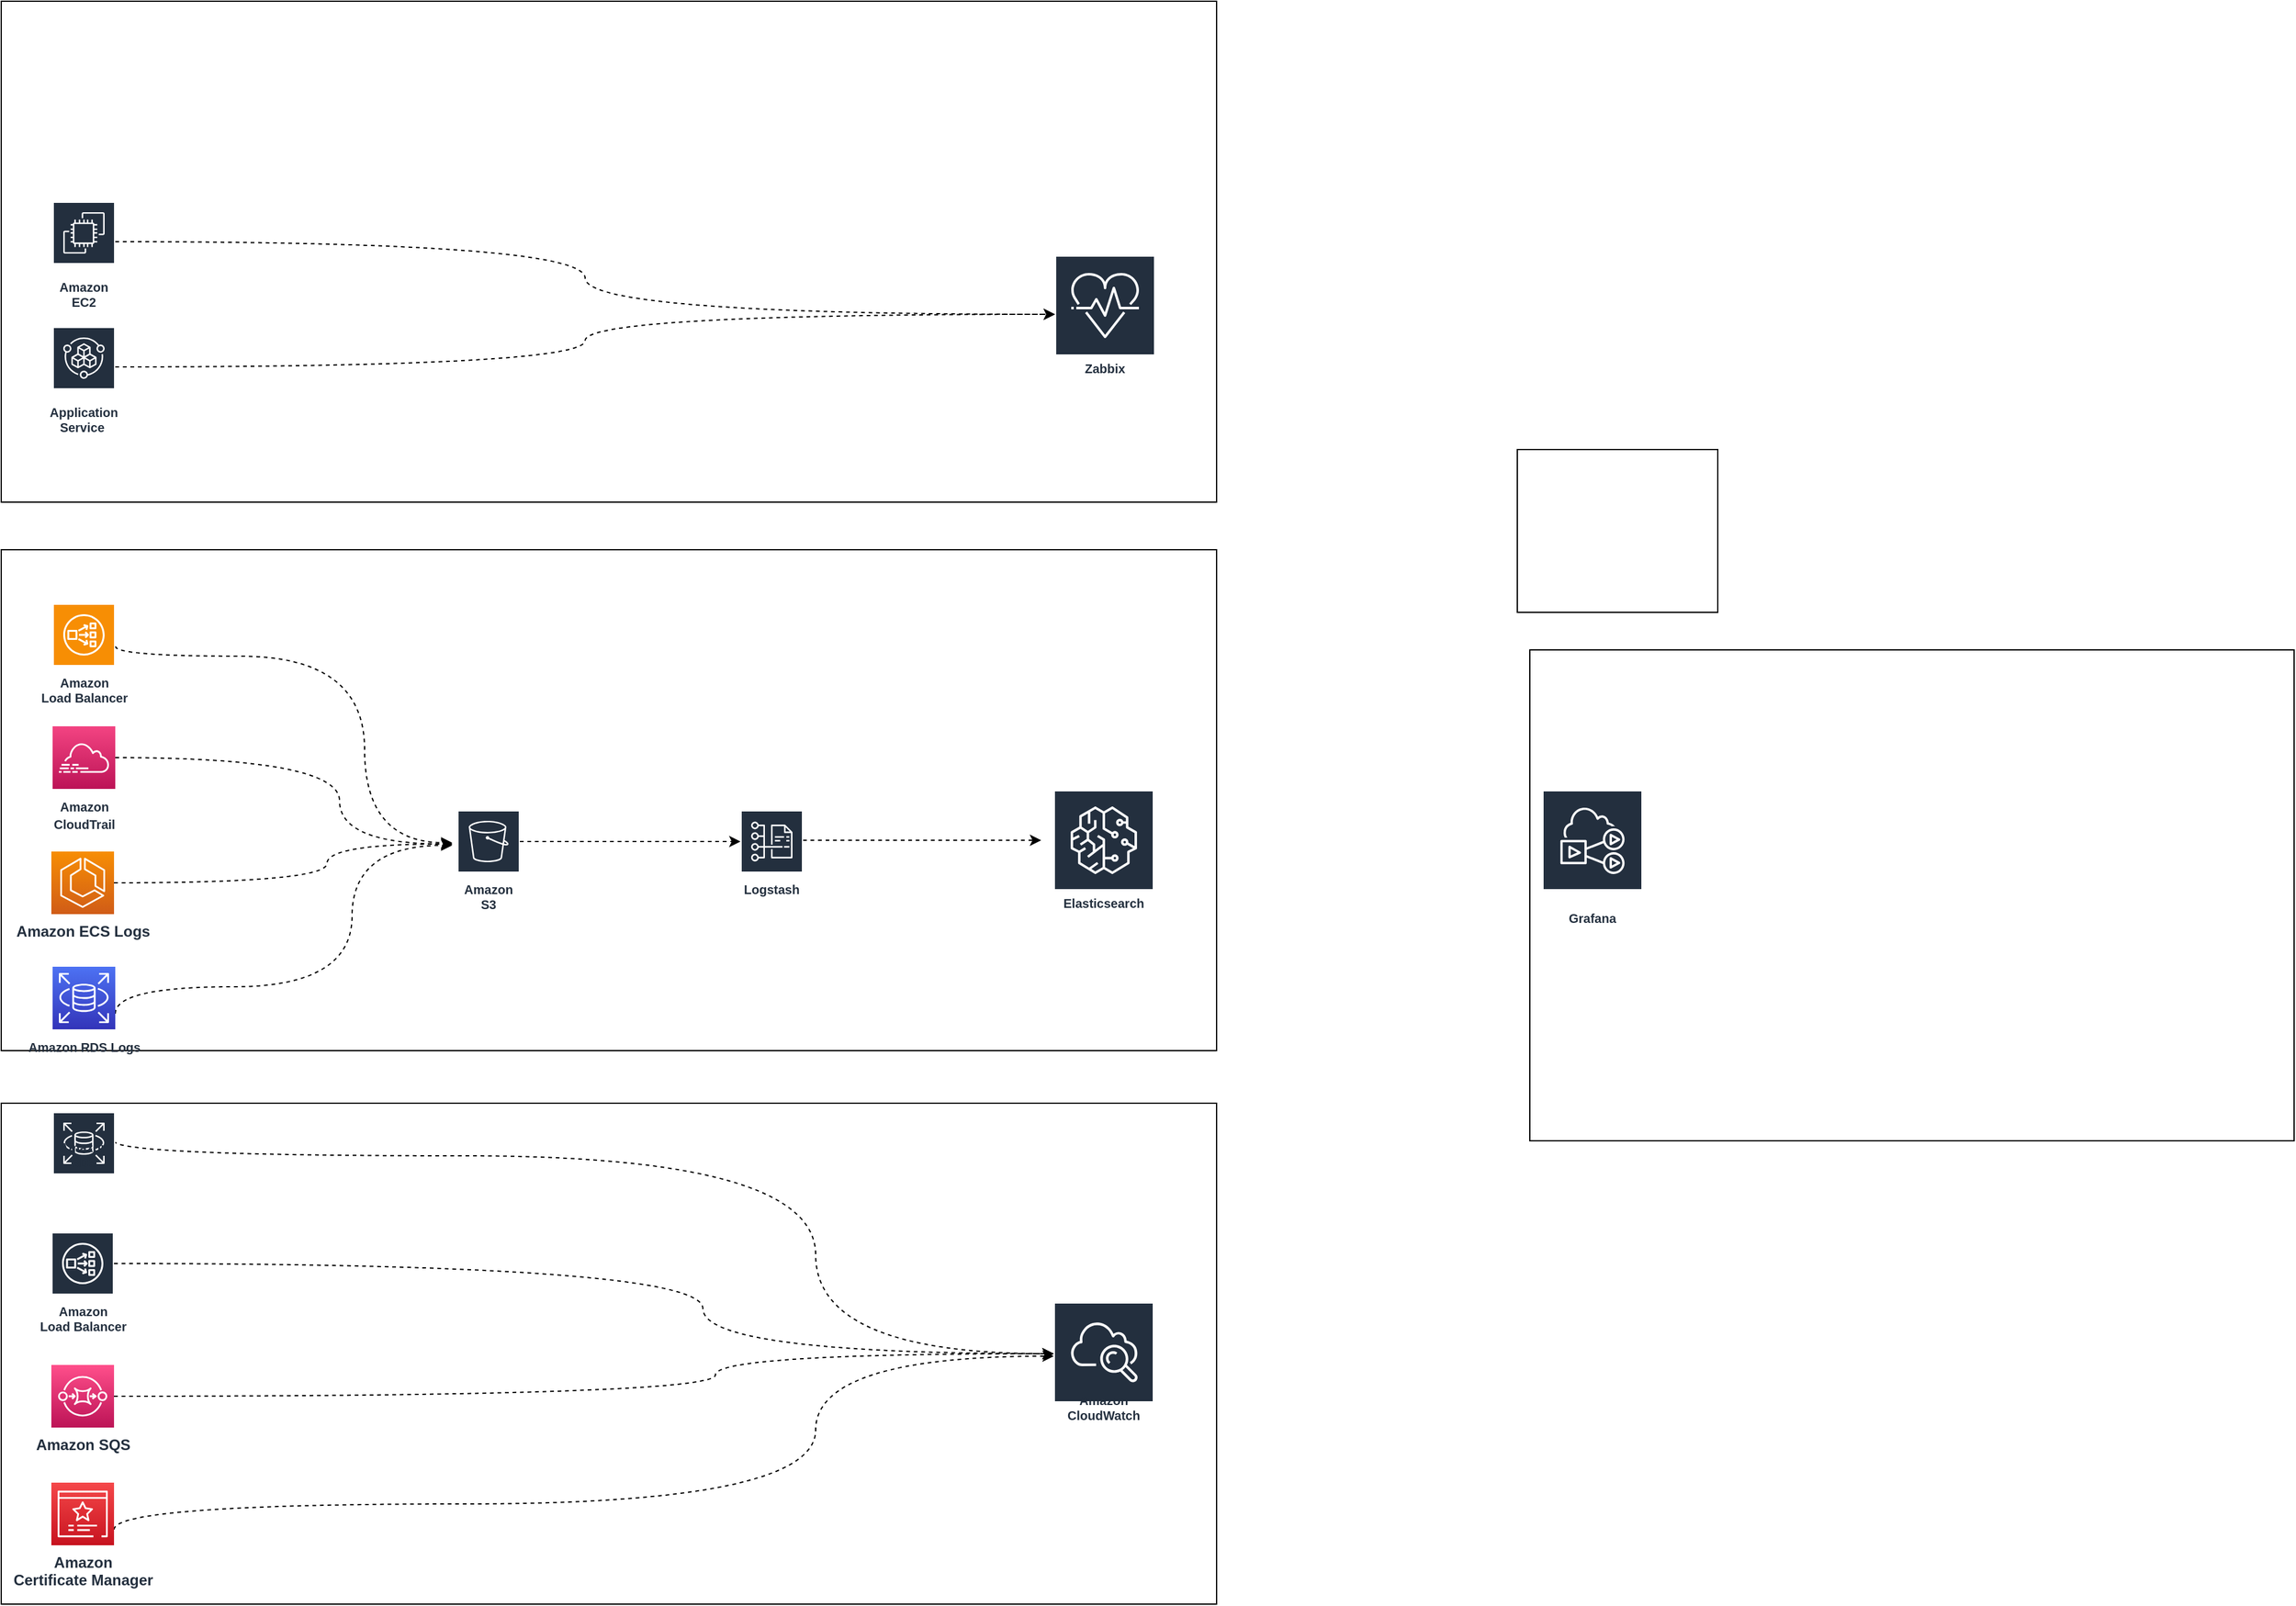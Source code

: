 <mxfile version="20.2.8" type="github">
  <diagram id="tJY2ODOWQmyJSE9CdAt4" name="第 1 页">
    <mxGraphModel dx="1970" dy="2352" grid="1" gridSize="10" guides="1" tooltips="1" connect="1" arrows="1" fold="1" page="1" pageScale="1" pageWidth="827" pageHeight="1169" math="0" shadow="0">
      <root>
        <mxCell id="0" />
        <mxCell id="1" parent="0" />
        <mxCell id="pdvtcB01t5W5UgY1sVy7-90" value="" style="rounded=0;whiteSpace=wrap;html=1;strokeColor=#000000;fillColor=#FFFFFF;" vertex="1" parent="1">
          <mxGeometry y="-160" width="970" height="400" as="geometry" />
        </mxCell>
        <mxCell id="pdvtcB01t5W5UgY1sVy7-89" value="" style="rounded=0;whiteSpace=wrap;html=1;strokeColor=#000000;fillColor=#FFFFFF;" vertex="1" parent="1">
          <mxGeometry y="278" width="970" height="400" as="geometry" />
        </mxCell>
        <mxCell id="pdvtcB01t5W5UgY1sVy7-62" value="" style="rounded=0;whiteSpace=wrap;html=1;strokeColor=#000000;fillColor=#FFFFFF;" vertex="1" parent="1">
          <mxGeometry y="720" width="970" height="400" as="geometry" />
        </mxCell>
        <mxCell id="pdvtcB01t5W5UgY1sVy7-50" value="" style="rounded=0;whiteSpace=wrap;html=1;strokeColor=#000000;fillColor=#FFFFFF;" vertex="1" parent="1">
          <mxGeometry x="1210" y="198" width="160" height="130" as="geometry" />
        </mxCell>
        <mxCell id="pdvtcB01t5W5UgY1sVy7-47" value="" style="rounded=0;whiteSpace=wrap;html=1;strokeColor=#000000;fillColor=#FFFFFF;" vertex="1" parent="1">
          <mxGeometry x="1220" y="358" width="610" height="392" as="geometry" />
        </mxCell>
        <mxCell id="G7RzPLKMRkM8X4vD6-xc-2" value="Amazon CloudWatch" style="sketch=0;outlineConnect=0;fontColor=#232F3E;gradientColor=none;strokeColor=#ffffff;fillColor=#232F3E;dashed=0;verticalLabelPosition=middle;verticalAlign=bottom;align=center;html=1;whiteSpace=wrap;fontSize=10;fontStyle=1;spacing=3;shape=mxgraph.aws4.productIcon;prIcon=mxgraph.aws4.cloudwatch;" parent="1" vertex="1">
          <mxGeometry x="840" y="879" width="80" height="100" as="geometry" />
        </mxCell>
        <mxCell id="pdvtcB01t5W5UgY1sVy7-66" style="edgeStyle=orthogonalEdgeStyle;curved=1;rounded=0;jumpStyle=arc;orthogonalLoop=1;jettySize=auto;html=1;dashed=1;" edge="1" parent="1" source="G7RzPLKMRkM8X4vD6-xc-5" target="G7RzPLKMRkM8X4vD6-xc-17">
          <mxGeometry relative="1" as="geometry">
            <Array as="points">
              <mxPoint x="466" y="32" />
              <mxPoint x="466" y="90" />
            </Array>
          </mxGeometry>
        </mxCell>
        <mxCell id="G7RzPLKMRkM8X4vD6-xc-5" value="Amazon EC2" style="sketch=0;outlineConnect=0;fontColor=#232F3E;gradientColor=none;strokeColor=#ffffff;fillColor=#232F3E;dashed=0;verticalLabelPosition=middle;verticalAlign=bottom;align=center;html=1;whiteSpace=wrap;fontSize=10;fontStyle=1;spacing=3;shape=mxgraph.aws4.productIcon;prIcon=mxgraph.aws4.ec2;" parent="1" vertex="1">
          <mxGeometry x="41" width="50" height="90" as="geometry" />
        </mxCell>
        <mxCell id="pdvtcB01t5W5UgY1sVy7-67" style="edgeStyle=orthogonalEdgeStyle;curved=1;rounded=0;jumpStyle=arc;orthogonalLoop=1;jettySize=auto;html=1;dashed=1;" edge="1" parent="1" source="G7RzPLKMRkM8X4vD6-xc-9" target="G7RzPLKMRkM8X4vD6-xc-17">
          <mxGeometry relative="1" as="geometry">
            <Array as="points">
              <mxPoint x="466" y="132" />
              <mxPoint x="466" y="90" />
            </Array>
          </mxGeometry>
        </mxCell>
        <mxCell id="G7RzPLKMRkM8X4vD6-xc-9" value="Application Service&amp;nbsp;" style="sketch=0;outlineConnect=0;fontColor=#232F3E;gradientColor=none;strokeColor=#ffffff;fillColor=#232F3E;dashed=0;verticalLabelPosition=middle;verticalAlign=bottom;align=center;html=1;whiteSpace=wrap;fontSize=10;fontStyle=1;spacing=3;shape=mxgraph.aws4.productIcon;prIcon=mxgraph.aws4.service_catalog;" parent="1" vertex="1">
          <mxGeometry x="41" y="100" width="50" height="90" as="geometry" />
        </mxCell>
        <mxCell id="pdvtcB01t5W5UgY1sVy7-83" style="edgeStyle=orthogonalEdgeStyle;curved=1;rounded=0;jumpStyle=arc;orthogonalLoop=1;jettySize=auto;html=1;dashed=1;" edge="1" parent="1" source="G7RzPLKMRkM8X4vD6-xc-12" target="G7RzPLKMRkM8X4vD6-xc-2">
          <mxGeometry relative="1" as="geometry">
            <mxPoint x="830" y="920" as="targetPoint" />
            <Array as="points">
              <mxPoint x="560" y="848" />
              <mxPoint x="560" y="920" />
            </Array>
          </mxGeometry>
        </mxCell>
        <mxCell id="G7RzPLKMRkM8X4vD6-xc-12" value="Amazon&lt;br&gt;Load Balancer" style="sketch=0;outlineConnect=0;fontColor=#232F3E;gradientColor=none;strokeColor=#ffffff;fillColor=#232F3E;dashed=0;verticalLabelPosition=bottom;verticalAlign=top;align=center;html=1;fontSize=10;fontStyle=1;spacing=3;shape=mxgraph.aws4.productIcon;prIcon=mxgraph.aws4.network_load_balancer;labelPosition=center;" parent="1" vertex="1">
          <mxGeometry x="40" y="823" width="50" height="50" as="geometry" />
        </mxCell>
        <mxCell id="pdvtcB01t5W5UgY1sVy7-80" style="edgeStyle=orthogonalEdgeStyle;curved=1;rounded=0;jumpStyle=arc;orthogonalLoop=1;jettySize=auto;html=1;dashed=1;" edge="1" parent="1" source="G7RzPLKMRkM8X4vD6-xc-13" target="G7RzPLKMRkM8X4vD6-xc-15">
          <mxGeometry relative="1" as="geometry" />
        </mxCell>
        <mxCell id="G7RzPLKMRkM8X4vD6-xc-13" value="&lt;span style=&quot;background-color: rgb(255, 255, 255);&quot;&gt;Amazon S3&lt;/span&gt;" style="sketch=0;outlineConnect=0;fontColor=#232F3E;gradientColor=none;strokeColor=#ffffff;fillColor=#232F3E;dashed=0;verticalLabelPosition=bottom;verticalAlign=top;align=center;html=1;whiteSpace=wrap;fontSize=10;fontStyle=1;spacing=3;shape=mxgraph.aws4.productIcon;prIcon=mxgraph.aws4.s3;labelPosition=center;" parent="1" vertex="1">
          <mxGeometry x="364" y="486" width="50" height="50" as="geometry" />
        </mxCell>
        <mxCell id="pdvtcB01t5W5UgY1sVy7-81" style="edgeStyle=orthogonalEdgeStyle;curved=1;rounded=0;jumpStyle=arc;orthogonalLoop=1;jettySize=auto;html=1;dashed=1;" edge="1" parent="1" source="G7RzPLKMRkM8X4vD6-xc-15">
          <mxGeometry relative="1" as="geometry">
            <mxPoint x="830" y="510" as="targetPoint" />
            <Array as="points">
              <mxPoint x="710" y="510" />
              <mxPoint x="710" y="510" />
            </Array>
          </mxGeometry>
        </mxCell>
        <mxCell id="G7RzPLKMRkM8X4vD6-xc-15" value="Logstash" style="sketch=0;outlineConnect=0;fontColor=#232F3E;gradientColor=none;strokeColor=#ffffff;fillColor=#232F3E;dashed=0;verticalLabelPosition=bottom;verticalAlign=top;align=center;html=1;whiteSpace=wrap;fontSize=10;fontStyle=1;spacing=3;shape=mxgraph.aws4.productIcon;prIcon=mxgraph.aws4.cost_and_usage_report;labelPosition=center;" parent="1" vertex="1">
          <mxGeometry x="590" y="486" width="50" height="50" as="geometry" />
        </mxCell>
        <mxCell id="G7RzPLKMRkM8X4vD6-xc-16" value="Elasticsearch" style="sketch=0;outlineConnect=0;fontColor=#232F3E;gradientColor=none;strokeColor=#ffffff;fillColor=#232F3E;dashed=0;verticalLabelPosition=middle;verticalAlign=bottom;align=center;html=1;whiteSpace=wrap;fontSize=10;fontStyle=1;spacing=3;shape=mxgraph.aws4.productIcon;prIcon=mxgraph.aws4.sagemaker;" parent="1" vertex="1">
          <mxGeometry x="840" y="470" width="80" height="100" as="geometry" />
        </mxCell>
        <mxCell id="G7RzPLKMRkM8X4vD6-xc-17" value="Zabbix" style="sketch=0;outlineConnect=0;fontColor=#232F3E;gradientColor=none;strokeColor=#ffffff;fillColor=#232F3E;dashed=0;verticalLabelPosition=middle;verticalAlign=bottom;align=center;html=1;whiteSpace=wrap;fontSize=10;fontStyle=1;spacing=3;shape=mxgraph.aws4.productIcon;prIcon=mxgraph.aws4.personal_health_dashboard;" parent="1" vertex="1">
          <mxGeometry x="841" y="43" width="80" height="100" as="geometry" />
        </mxCell>
        <mxCell id="pdvtcB01t5W5UgY1sVy7-70" style="edgeStyle=orthogonalEdgeStyle;curved=1;rounded=0;jumpStyle=arc;orthogonalLoop=1;jettySize=auto;html=1;dashed=1;" edge="1" parent="1" source="pdvtcB01t5W5UgY1sVy7-30">
          <mxGeometry relative="1" as="geometry">
            <mxPoint x="360" y="513" as="targetPoint" />
            <Array as="points">
              <mxPoint x="260" y="544" />
              <mxPoint x="260" y="513" />
            </Array>
          </mxGeometry>
        </mxCell>
        <mxCell id="pdvtcB01t5W5UgY1sVy7-30" value="&lt;b&gt;Amazon ECS Logs&lt;/b&gt;" style="sketch=0;points=[[0,0,0],[0.25,0,0],[0.5,0,0],[0.75,0,0],[1,0,0],[0,1,0],[0.25,1,0],[0.5,1,0],[0.75,1,0],[1,1,0],[0,0.25,0],[0,0.5,0],[0,0.75,0],[1,0.25,0],[1,0.5,0],[1,0.75,0]];outlineConnect=0;fontColor=#232F3E;gradientColor=#F78E04;gradientDirection=north;fillColor=#D05C17;strokeColor=#ffffff;dashed=0;verticalLabelPosition=bottom;verticalAlign=top;align=center;html=1;fontSize=12;fontStyle=0;shape=mxgraph.aws4.resourceIcon;resIcon=mxgraph.aws4.ecs;" vertex="1" parent="1">
          <mxGeometry x="40" y="519" width="50" height="50" as="geometry" />
        </mxCell>
        <mxCell id="pdvtcB01t5W5UgY1sVy7-88" style="edgeStyle=orthogonalEdgeStyle;curved=1;rounded=0;jumpStyle=arc;orthogonalLoop=1;jettySize=auto;html=1;dashed=1;" edge="1" parent="1" source="pdvtcB01t5W5UgY1sVy7-33">
          <mxGeometry relative="1" as="geometry">
            <mxPoint x="840" y="920" as="targetPoint" />
            <Array as="points">
              <mxPoint x="570" y="954" />
              <mxPoint x="570" y="920" />
            </Array>
          </mxGeometry>
        </mxCell>
        <mxCell id="pdvtcB01t5W5UgY1sVy7-33" value="&lt;b&gt;Amazon SQS&lt;/b&gt;" style="sketch=0;points=[[0,0,0],[0.25,0,0],[0.5,0,0],[0.75,0,0],[1,0,0],[0,1,0],[0.25,1,0],[0.5,1,0],[0.75,1,0],[1,1,0],[0,0.25,0],[0,0.5,0],[0,0.75,0],[1,0.25,0],[1,0.5,0],[1,0.75,0]];outlineConnect=0;fontColor=#232F3E;gradientColor=#FF4F8B;gradientDirection=north;fillColor=#BC1356;strokeColor=#ffffff;dashed=0;verticalLabelPosition=bottom;verticalAlign=top;align=center;html=1;fontSize=12;fontStyle=0;aspect=fixed;shape=mxgraph.aws4.resourceIcon;resIcon=mxgraph.aws4.sqs;" vertex="1" parent="1">
          <mxGeometry x="40" y="929" width="50" height="50" as="geometry" />
        </mxCell>
        <mxCell id="pdvtcB01t5W5UgY1sVy7-71" style="edgeStyle=orthogonalEdgeStyle;curved=1;rounded=0;jumpStyle=arc;orthogonalLoop=1;jettySize=auto;html=1;dashed=1;exitX=1;exitY=0.75;exitDx=0;exitDy=0;exitPerimeter=0;" edge="1" parent="1" source="pdvtcB01t5W5UgY1sVy7-35">
          <mxGeometry relative="1" as="geometry">
            <mxPoint x="360" y="514" as="targetPoint" />
            <mxPoint x="91" y="627.0" as="sourcePoint" />
            <Array as="points">
              <mxPoint x="91" y="627" />
              <mxPoint x="280" y="627" />
              <mxPoint x="280" y="514" />
            </Array>
          </mxGeometry>
        </mxCell>
        <mxCell id="pdvtcB01t5W5UgY1sVy7-35" value="&lt;span style=&quot;font-size: 10px; font-weight: 700;&quot;&gt;Amazon RDS&amp;nbsp;&lt;/span&gt;&lt;span style=&quot;font-size: 10px; font-weight: 700;&quot;&gt;Logs&lt;/span&gt;" style="sketch=0;points=[[0,0,0],[0.25,0,0],[0.5,0,0],[0.75,0,0],[1,0,0],[0,1,0],[0.25,1,0],[0.5,1,0],[0.75,1,0],[1,1,0],[0,0.25,0],[0,0.5,0],[0,0.75,0],[1,0.25,0],[1,0.5,0],[1,0.75,0]];outlineConnect=0;fontColor=#232F3E;gradientColor=#4D72F3;gradientDirection=north;fillColor=#3334B9;strokeColor=#ffffff;dashed=0;verticalLabelPosition=bottom;verticalAlign=top;align=center;html=1;fontSize=12;fontStyle=0;aspect=fixed;shape=mxgraph.aws4.resourceIcon;resIcon=mxgraph.aws4.rds;" vertex="1" parent="1">
          <mxGeometry x="41" y="611" width="50" height="50" as="geometry" />
        </mxCell>
        <mxCell id="pdvtcB01t5W5UgY1sVy7-87" style="edgeStyle=orthogonalEdgeStyle;curved=1;rounded=0;jumpStyle=arc;orthogonalLoop=1;jettySize=auto;html=1;dashed=1;exitX=1;exitY=0.75;exitDx=0;exitDy=0;exitPerimeter=0;" edge="1" parent="1" source="pdvtcB01t5W5UgY1sVy7-37">
          <mxGeometry relative="1" as="geometry">
            <mxPoint x="840" y="922" as="targetPoint" />
            <mxPoint x="90" y="1040" as="sourcePoint" />
            <Array as="points">
              <mxPoint x="90" y="1040" />
              <mxPoint x="650" y="1040" />
              <mxPoint x="650" y="922" />
            </Array>
          </mxGeometry>
        </mxCell>
        <mxCell id="pdvtcB01t5W5UgY1sVy7-37" value="&lt;b&gt;Amazon&lt;br&gt;Certificate Manager&lt;/b&gt;" style="sketch=0;points=[[0,0,0],[0.25,0,0],[0.5,0,0],[0.75,0,0],[1,0,0],[0,1,0],[0.25,1,0],[0.5,1,0],[0.75,1,0],[1,1,0],[0,0.25,0],[0,0.5,0],[0,0.75,0],[1,0.25,0],[1,0.5,0],[1,0.75,0]];outlineConnect=0;fontColor=#232F3E;gradientColor=#F54749;gradientDirection=north;fillColor=#C7131F;strokeColor=#ffffff;dashed=0;verticalLabelPosition=bottom;verticalAlign=top;align=center;html=1;fontSize=12;fontStyle=0;aspect=fixed;shape=mxgraph.aws4.resourceIcon;resIcon=mxgraph.aws4.certificate_manager_3;" vertex="1" parent="1">
          <mxGeometry x="40" y="1023" width="50" height="50" as="geometry" />
        </mxCell>
        <mxCell id="pdvtcB01t5W5UgY1sVy7-69" style="edgeStyle=orthogonalEdgeStyle;curved=1;rounded=0;jumpStyle=arc;orthogonalLoop=1;jettySize=auto;html=1;dashed=1;" edge="1" parent="1" source="pdvtcB01t5W5UgY1sVy7-39">
          <mxGeometry relative="1" as="geometry">
            <mxPoint x="360" y="513" as="targetPoint" />
            <Array as="points">
              <mxPoint x="270" y="444" />
              <mxPoint x="270" y="513" />
            </Array>
          </mxGeometry>
        </mxCell>
        <mxCell id="pdvtcB01t5W5UgY1sVy7-39" value="&lt;span style=&quot;font-size: 10px; font-weight: 700;&quot;&gt;Amazon&lt;/span&gt;&lt;br style=&quot;font-size: 10px; font-weight: 700;&quot;&gt;&lt;span style=&quot;font-size: 10px; font-weight: 700;&quot;&gt;CloudTrail&lt;/span&gt;" style="sketch=0;points=[[0,0,0],[0.25,0,0],[0.5,0,0],[0.75,0,0],[1,0,0],[0,1,0],[0.25,1,0],[0.5,1,0],[0.75,1,0],[1,1,0],[0,0.25,0],[0,0.5,0],[0,0.75,0],[1,0.25,0],[1,0.5,0],[1,0.75,0]];points=[[0,0,0],[0.25,0,0],[0.5,0,0],[0.75,0,0],[1,0,0],[0,1,0],[0.25,1,0],[0.5,1,0],[0.75,1,0],[1,1,0],[0,0.25,0],[0,0.5,0],[0,0.75,0],[1,0.25,0],[1,0.5,0],[1,0.75,0]];outlineConnect=0;fontColor=#232F3E;gradientColor=#F34482;gradientDirection=north;fillColor=#BC1356;strokeColor=#ffffff;dashed=0;verticalLabelPosition=bottom;verticalAlign=top;align=center;html=1;fontSize=12;fontStyle=0;aspect=fixed;shape=mxgraph.aws4.resourceIcon;resIcon=mxgraph.aws4.cloudtrail;" vertex="1" parent="1">
          <mxGeometry x="41" y="419" width="50" height="50" as="geometry" />
        </mxCell>
        <mxCell id="pdvtcB01t5W5UgY1sVy7-82" style="edgeStyle=orthogonalEdgeStyle;curved=1;rounded=0;jumpStyle=arc;orthogonalLoop=1;jettySize=auto;html=1;dashed=1;" edge="1" parent="1">
          <mxGeometry relative="1" as="geometry">
            <mxPoint x="840" y="920" as="targetPoint" />
            <mxPoint x="90" y="750" as="sourcePoint" />
            <Array as="points">
              <mxPoint x="650" y="762" />
              <mxPoint x="650" y="920" />
            </Array>
          </mxGeometry>
        </mxCell>
        <mxCell id="pdvtcB01t5W5UgY1sVy7-40" value="Amazon RDS" style="sketch=0;outlineConnect=0;fontColor=#232F3E;gradientColor=none;strokeColor=#ffffff;fillColor=#232F3E;dashed=0;verticalLabelPosition=middle;verticalAlign=bottom;align=center;html=1;whiteSpace=wrap;fontSize=10;fontStyle=1;spacing=3;shape=mxgraph.aws4.productIcon;prIcon=mxgraph.aws4.rds;" vertex="1" parent="1">
          <mxGeometry x="41" y="727" width="50" height="50" as="geometry" />
        </mxCell>
        <mxCell id="pdvtcB01t5W5UgY1sVy7-42" value="Grafana" style="sketch=0;outlineConnect=0;fontColor=#232F3E;gradientColor=none;strokeColor=#ffffff;fillColor=#232F3E;dashed=0;verticalLabelPosition=middle;verticalAlign=bottom;align=center;html=1;whiteSpace=wrap;fontSize=10;fontStyle=1;spacing=3;shape=mxgraph.aws4.productIcon;prIcon=mxgraph.aws4.elastic_transcoder;" vertex="1" parent="1">
          <mxGeometry x="1230" y="470" width="80" height="112" as="geometry" />
        </mxCell>
        <mxCell id="pdvtcB01t5W5UgY1sVy7-68" style="edgeStyle=orthogonalEdgeStyle;curved=1;rounded=0;jumpStyle=arc;orthogonalLoop=1;jettySize=auto;html=1;dashed=1;" edge="1" parent="1">
          <mxGeometry relative="1" as="geometry">
            <mxPoint x="360" y="512" as="targetPoint" />
            <mxPoint x="91" y="355.0" as="sourcePoint" />
            <Array as="points">
              <mxPoint x="91" y="363" />
              <mxPoint x="290" y="363" />
              <mxPoint x="290" y="512" />
            </Array>
          </mxGeometry>
        </mxCell>
        <mxCell id="pdvtcB01t5W5UgY1sVy7-59" value="Amazon &lt;br&gt;Load Balancer" style="sketch=0;outlineConnect=0;fontColor=#232F3E;gradientColor=none;strokeColor=#ffffff;fillColor=#F78E04;dashed=0;verticalLabelPosition=bottom;verticalAlign=top;align=center;html=1;fontSize=10;fontStyle=1;spacing=3;shape=mxgraph.aws4.productIcon;prIcon=mxgraph.aws4.network_load_balancer;labelPosition=center;" vertex="1" parent="1">
          <mxGeometry x="41" y="321" width="50" height="50" as="geometry" />
        </mxCell>
      </root>
    </mxGraphModel>
  </diagram>
</mxfile>

